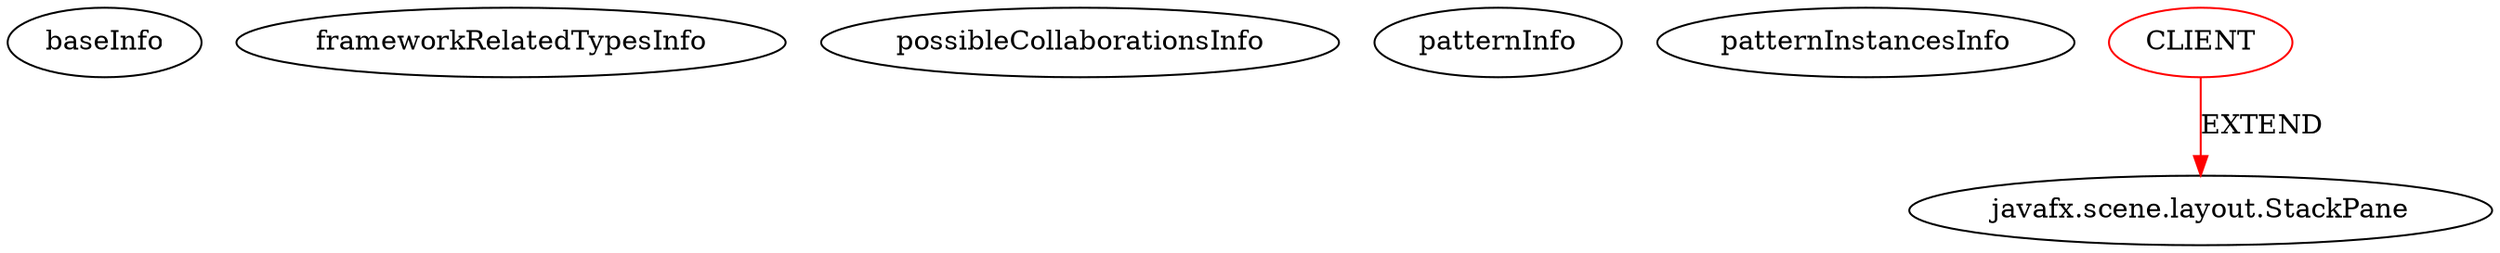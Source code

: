 digraph {
baseInfo[graphId=612,category="pattern",isAnonymous=false,possibleRelation=false]
frameworkRelatedTypesInfo[0="javafx.scene.layout.StackPane"]
possibleCollaborationsInfo[]
patternInfo[frequency=9.0,patternRootClient=0]
patternInstancesInfo[0="Manzzz-DBClient~/Manzzz-DBClient/DBClient-master/src/main/java/com/application/view/View.java~BorderedTitledPane~858",1="atsticks-FXOne~/atsticks-FXOne/FXOne-master/org.fxone/fxone-ui/src/main/java/org/fxone/ui/rt/components/view/WebBrowser.java~WebBrowser~1928",2="KraiZeur-library~/KraiZeur-library/library-master/src/application/presentationLayer/ScreensController.java~ScreensController~746",3="fisimon-Ing_Software~/fisimon-Ing_Software/Ing_Software-master/src/application/Arrow.java~Arrow~2690",4="james-d-TicTacToe~/james-d-TicTacToe/TicTacToe-master/src/tictactoe/Square.java~Square~3261",5="Mareck-playground~/Mareck-playground/playground-master/javafx2/src/main/java/eu/scilled/javafx/util/Console.java~Console~893",6="UrsKR-fxcalendar~/UrsKR-fxcalendar/fxcalendar-master/src/main/java/com/sai/javafx/calendar/cell/WeekCell.java~WeekCell~1553",7="suxue-tetris~/suxue-tetris/tetris-master/src/tetris/ui/CenteredContainer.java~CenteredContainer~4369",8="gheidorn-cacheboard~/gheidorn-cacheboard/cacheboard-master/src/cacheboard/scene/SceneController.java~SceneController~2726"]
1[label="javafx.scene.layout.StackPane",vertexType="FRAMEWORK_CLASS_TYPE",isFrameworkType=false]
0[label="CLIENT",vertexType="ROOT_CLIENT_CLASS_DECLARATION",isFrameworkType=false,color=red]
0->1[label="EXTEND",color=red]
}
